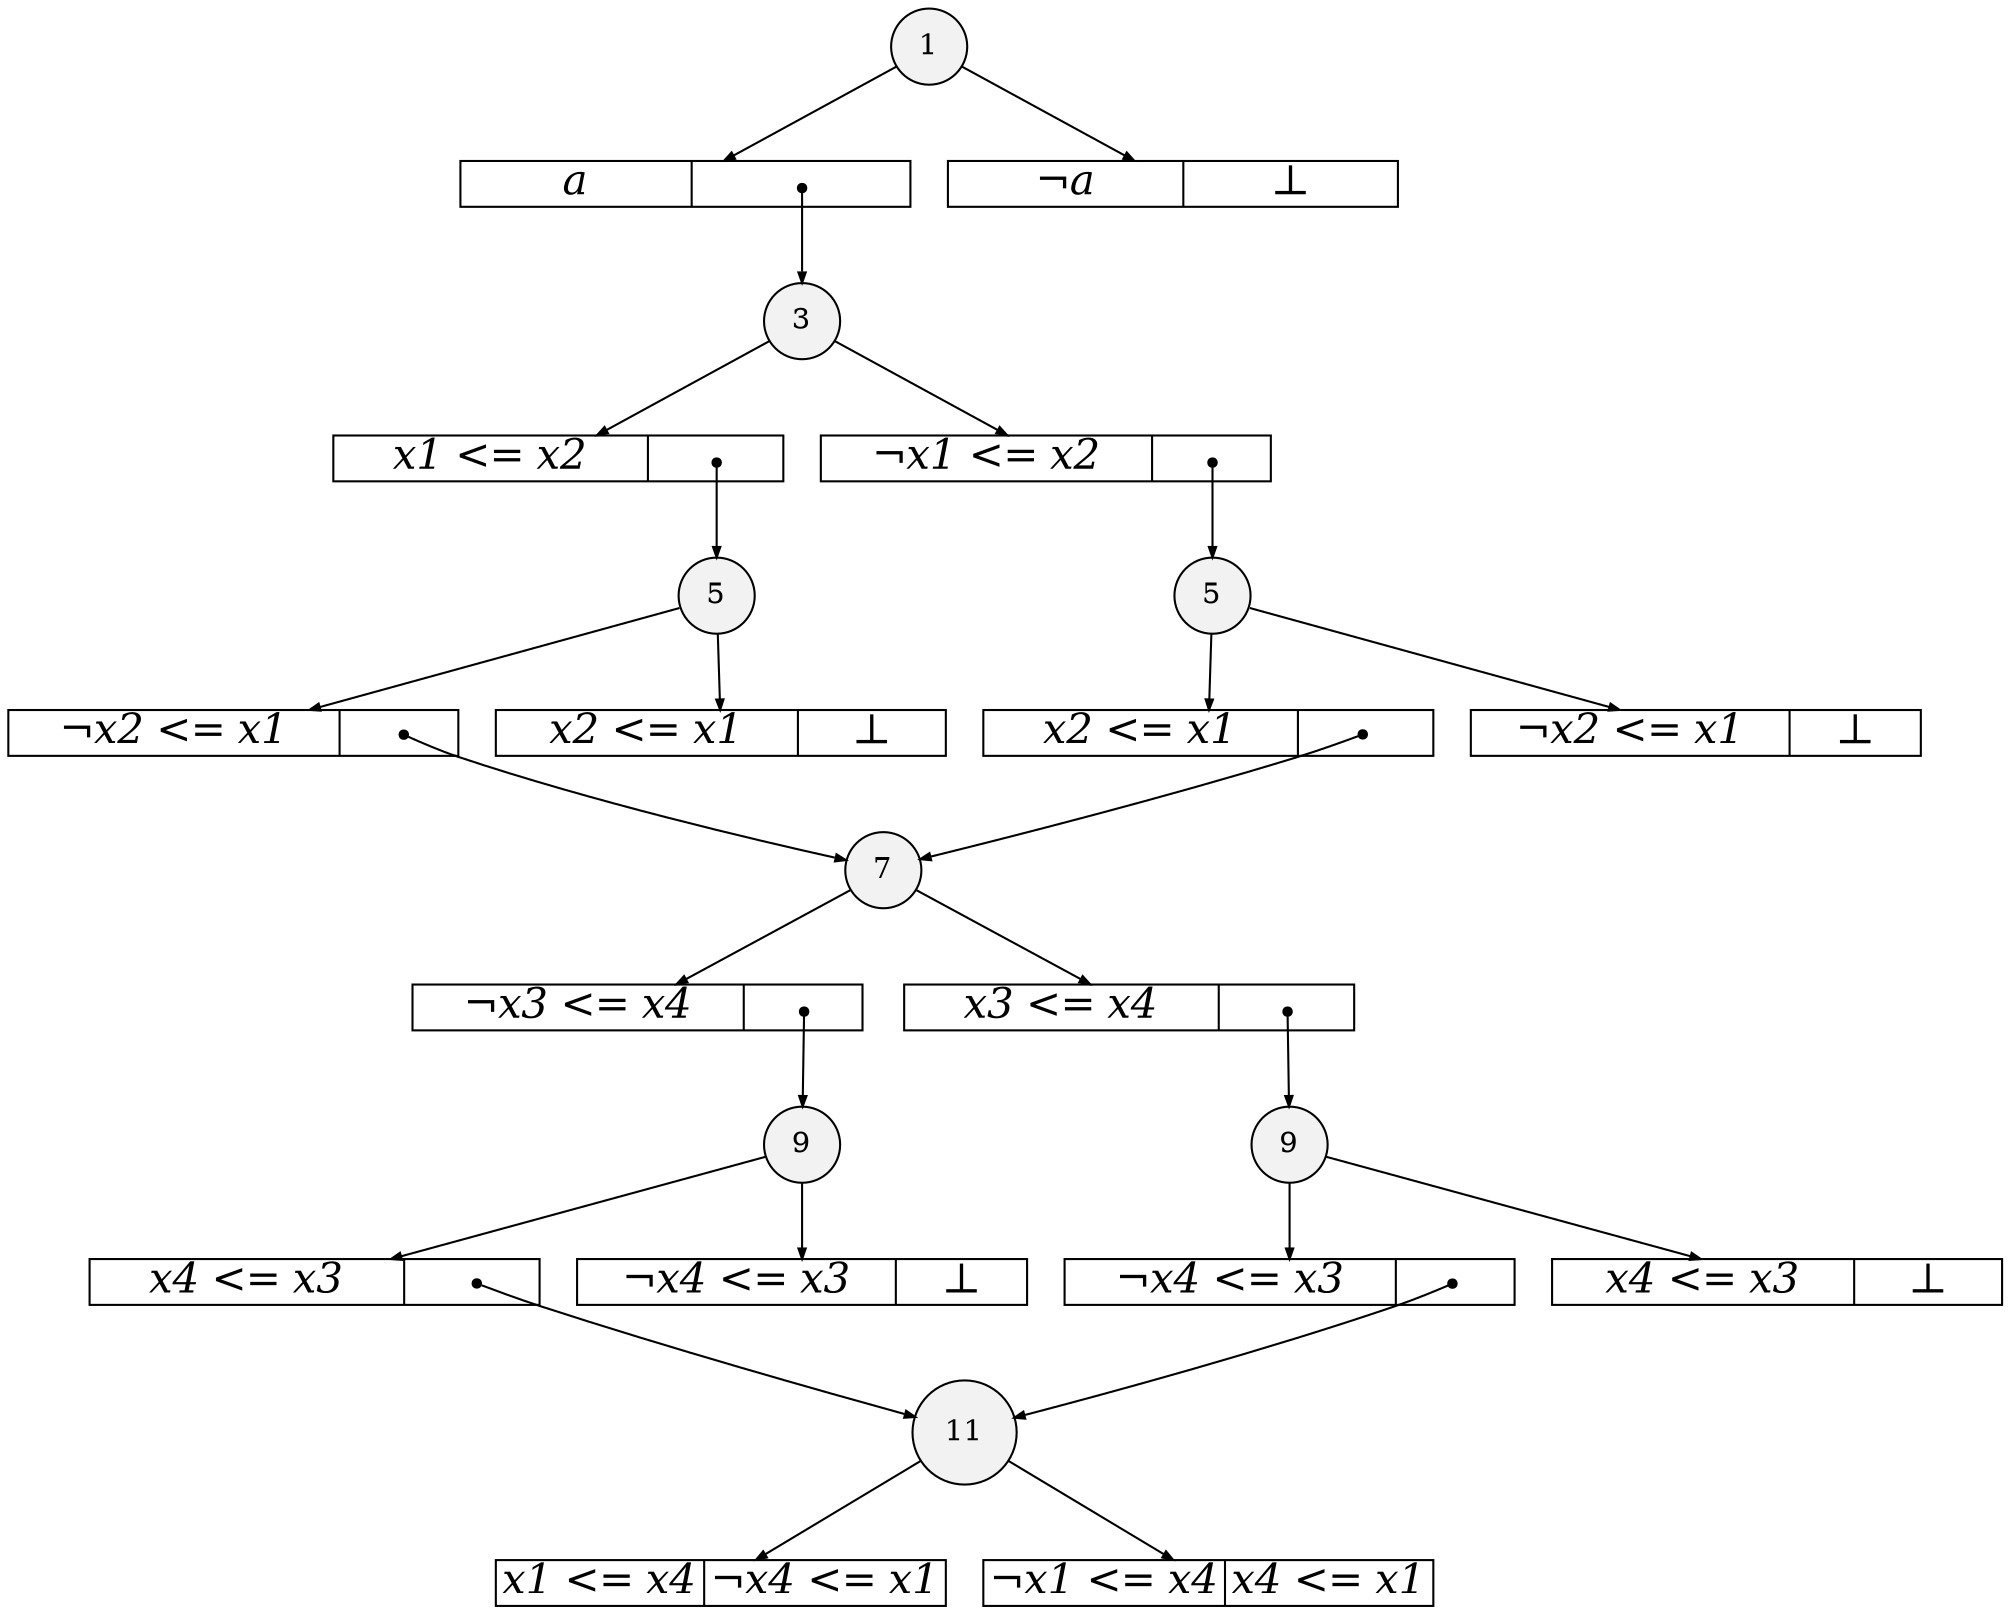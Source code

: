 
digraph sdd {

overlap=false

{rank=same; n22 }
{rank=same; n35 n27 }
{rank=same; n36 }
{rank=same; n38 n37 }
{rank=same; n39 }
{rank=same; n40 }

n22 [label= "11",style=filled,fillcolor=gray95,shape=circle,height=.25,width=.25]; 
n22e0
      [label= "<L>x1 &#60;= x4|<R>&not;x4 &#60;= x1",
      shape=record,
      fontsize=20,
      fontname="Times-Italic",
      fillcolor=white,
      style=filled,
      fixedsize=true,
      height=.30, 
      width=3.0];

n22->n22e0 [arrowsize=.50];
n22e1
      [label= "<L>&not;x1 &#60;= x4|<R>x4 &#60;= x1",
      shape=record,
      fontsize=20,
      fontname="Times-Italic",
      fillcolor=white,
      style=filled,
      fixedsize=true,
      height=.30, 
      width=3.0];

n22->n22e1 [arrowsize=.50];
n35 [label= "9",style=filled,fillcolor=gray95,shape=circle,height=.25,width=.25]; 
n35e0
      [label= "<L>x4 &#60;= x3|<R>",
      shape=record,
      fontsize=20,
      fontname="Times-Italic",
      fillcolor=white,
      style=filled,
      fixedsize=true,
      height=.30, 
      width=3.0];

n35->n35e0 [arrowsize=.50];
n35e0:R:c->n22 [arrowsize=.50,tailclip=false,arrowtail=dot,dir=both];
n35e1
      [label= "<L>&not;x4 &#60;= x3|<R>&#8869;",
      shape=record,
      fontsize=20,
      fontname="Times-Italic",
      fillcolor=white,
      style=filled,
      fixedsize=true,
      height=.30, 
      width=3.0];

n35->n35e1 [arrowsize=.50];
n27 [label= "9",style=filled,fillcolor=gray95,shape=circle,height=.25,width=.25]; 
n27e0
      [label= "<L>&not;x4 &#60;= x3|<R>",
      shape=record,
      fontsize=20,
      fontname="Times-Italic",
      fillcolor=white,
      style=filled,
      fixedsize=true,
      height=.30, 
      width=3.0];

n27->n27e0 [arrowsize=.50];
n27e0:R:c->n22 [arrowsize=.50,tailclip=false,arrowtail=dot,dir=both];
n27e1
      [label= "<L>x4 &#60;= x3|<R>&#8869;",
      shape=record,
      fontsize=20,
      fontname="Times-Italic",
      fillcolor=white,
      style=filled,
      fixedsize=true,
      height=.30, 
      width=3.0];

n27->n27e1 [arrowsize=.50];
n36 [label= "7",style=filled,fillcolor=gray95,shape=circle,height=.25,width=.25]; 
n36e0
      [label= "<L>&not;x3 &#60;= x4|<R>",
      shape=record,
      fontsize=20,
      fontname="Times-Italic",
      fillcolor=white,
      style=filled,
      fixedsize=true,
      height=.30, 
      width=3.0];

n36->n36e0 [arrowsize=.50];
n36e0:R:c->n35 [arrowsize=.50,tailclip=false,arrowtail=dot,dir=both];
n36e1
      [label= "<L>x3 &#60;= x4|<R>",
      shape=record,
      fontsize=20,
      fontname="Times-Italic",
      fillcolor=white,
      style=filled,
      fixedsize=true,
      height=.30, 
      width=3.0];

n36->n36e1 [arrowsize=.50];
n36e1:R:c->n27 [arrowsize=.50,tailclip=false,arrowtail=dot,dir=both];
n38 [label= "5",style=filled,fillcolor=gray95,shape=circle,height=.25,width=.25]; 
n38e0
      [label= "<L>&not;x2 &#60;= x1|<R>",
      shape=record,
      fontsize=20,
      fontname="Times-Italic",
      fillcolor=white,
      style=filled,
      fixedsize=true,
      height=.30, 
      width=3.0];

n38->n38e0 [arrowsize=.50];
n38e0:R:c->n36 [arrowsize=.50,tailclip=false,arrowtail=dot,dir=both];
n38e1
      [label= "<L>x2 &#60;= x1|<R>&#8869;",
      shape=record,
      fontsize=20,
      fontname="Times-Italic",
      fillcolor=white,
      style=filled,
      fixedsize=true,
      height=.30, 
      width=3.0];

n38->n38e1 [arrowsize=.50];
n37 [label= "5",style=filled,fillcolor=gray95,shape=circle,height=.25,width=.25]; 
n37e0
      [label= "<L>x2 &#60;= x1|<R>",
      shape=record,
      fontsize=20,
      fontname="Times-Italic",
      fillcolor=white,
      style=filled,
      fixedsize=true,
      height=.30, 
      width=3.0];

n37->n37e0 [arrowsize=.50];
n37e0:R:c->n36 [arrowsize=.50,tailclip=false,arrowtail=dot,dir=both];
n37e1
      [label= "<L>&not;x2 &#60;= x1|<R>&#8869;",
      shape=record,
      fontsize=20,
      fontname="Times-Italic",
      fillcolor=white,
      style=filled,
      fixedsize=true,
      height=.30, 
      width=3.0];

n37->n37e1 [arrowsize=.50];
n39 [label= "3",style=filled,fillcolor=gray95,shape=circle,height=.25,width=.25]; 
n39e0
      [label= "<L>x1 &#60;= x2|<R>",
      shape=record,
      fontsize=20,
      fontname="Times-Italic",
      fillcolor=white,
      style=filled,
      fixedsize=true,
      height=.30, 
      width=3.0];

n39->n39e0 [arrowsize=.50];
n39e0:R:c->n38 [arrowsize=.50,tailclip=false,arrowtail=dot,dir=both];
n39e1
      [label= "<L>&not;x1 &#60;= x2|<R>",
      shape=record,
      fontsize=20,
      fontname="Times-Italic",
      fillcolor=white,
      style=filled,
      fixedsize=true,
      height=.30, 
      width=3.0];

n39->n39e1 [arrowsize=.50];
n39e1:R:c->n37 [arrowsize=.50,tailclip=false,arrowtail=dot,dir=both];
n40 [label= "1",style=filled,fillcolor=gray95,shape=circle,height=.25,width=.25]; 
n40e0
      [label= "<L>a|<R>",
      shape=record,
      fontsize=20,
      fontname="Times-Italic",
      fillcolor=white,
      style=filled,
      fixedsize=true,
      height=.30, 
      width=3.0];

n40->n40e0 [arrowsize=.50];
n40e0:R:c->n39 [arrowsize=.50,tailclip=false,arrowtail=dot,dir=both];
n40e1
      [label= "<L>&not;a|<R>&#8869;",
      shape=record,
      fontsize=20,
      fontname="Times-Italic",
      fillcolor=white,
      style=filled,
      fixedsize=true,
      height=.30, 
      width=3.0];

n40->n40e1 [arrowsize=.50];


}

